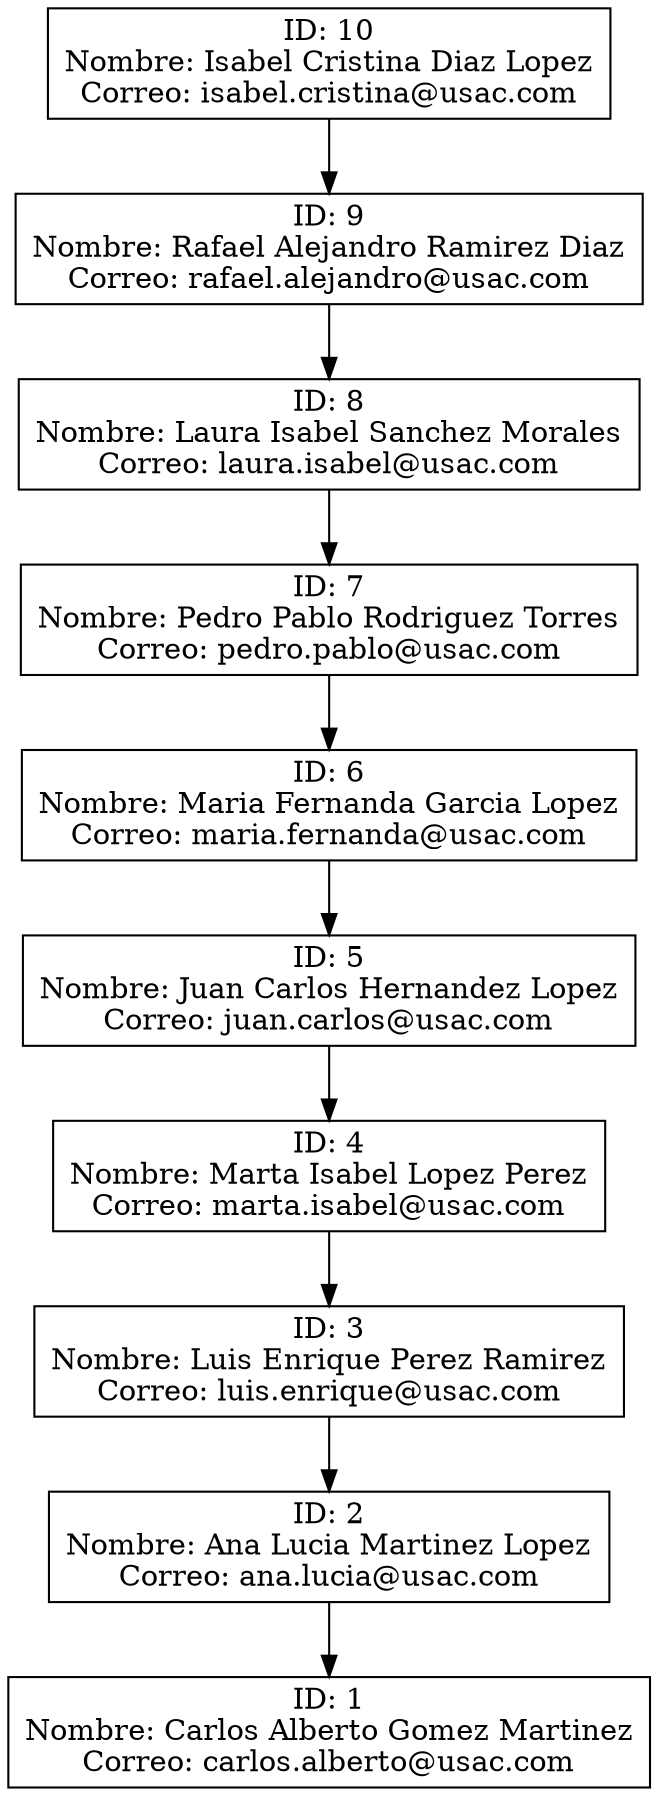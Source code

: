 digraph ListaUsuarios {
    node [shape=box];
    nodo10 [label="ID: 10\nNombre: Isabel Cristina Diaz Lopez\nCorreo: isabel.cristina@usac.com"];
    nodo10 -> nodo9;
    nodo9 [label="ID: 9\nNombre: Rafael Alejandro Ramirez Diaz\nCorreo: rafael.alejandro@usac.com"];
    nodo9 -> nodo8;
    nodo8 [label="ID: 8\nNombre: Laura Isabel Sanchez Morales\nCorreo: laura.isabel@usac.com"];
    nodo8 -> nodo7;
    nodo7 [label="ID: 7\nNombre: Pedro Pablo Rodriguez Torres\nCorreo: pedro.pablo@usac.com"];
    nodo7 -> nodo6;
    nodo6 [label="ID: 6\nNombre: Maria Fernanda Garcia Lopez\nCorreo: maria.fernanda@usac.com"];
    nodo6 -> nodo5;
    nodo5 [label="ID: 5\nNombre: Juan Carlos Hernandez Lopez\nCorreo: juan.carlos@usac.com"];
    nodo5 -> nodo4;
    nodo4 [label="ID: 4\nNombre: Marta Isabel Lopez Perez\nCorreo: marta.isabel@usac.com"];
    nodo4 -> nodo3;
    nodo3 [label="ID: 3\nNombre: Luis Enrique Perez Ramirez\nCorreo: luis.enrique@usac.com"];
    nodo3 -> nodo2;
    nodo2 [label="ID: 2\nNombre: Ana Lucia Martinez Lopez\nCorreo: ana.lucia@usac.com"];
    nodo2 -> nodo1;
    nodo1 [label="ID: 1\nNombre: Carlos Alberto Gomez Martinez\nCorreo: carlos.alberto@usac.com"];
}

